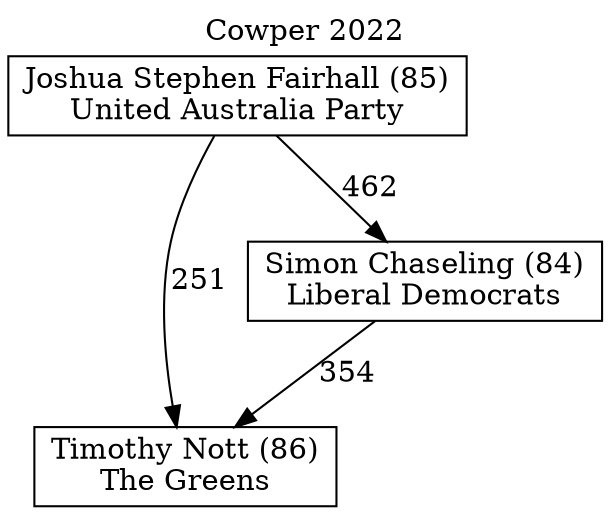 // House preference flow
digraph "Timothy Nott (86)_Cowper_2022" {
	graph [label="Cowper 2022" labelloc=t mclimit=10]
	node [shape=box]
	"Joshua Stephen Fairhall (85)" [label="Joshua Stephen Fairhall (85)
United Australia Party"]
	"Timothy Nott (86)" [label="Timothy Nott (86)
The Greens"]
	"Simon Chaseling (84)" [label="Simon Chaseling (84)
Liberal Democrats"]
	"Joshua Stephen Fairhall (85)" -> "Simon Chaseling (84)" [label=462]
	"Simon Chaseling (84)" -> "Timothy Nott (86)" [label=354]
	"Joshua Stephen Fairhall (85)" -> "Timothy Nott (86)" [label=251]
}
